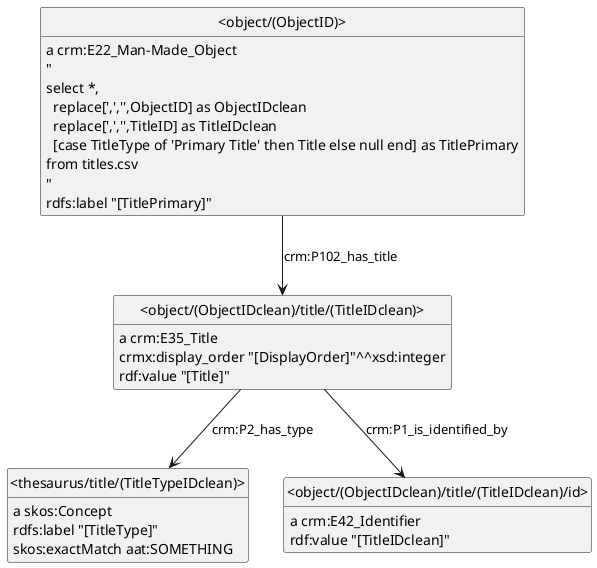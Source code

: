 @startuml
hide empty methods
hide empty attributes
hide circle
skinparam classAttributeIconSize 0
class _object_ObjectID_ as "<object/(ObjectID)>"
_object_ObjectID_ : a crm:E22_Man-Made_Object
class _object_ObjectIDclean_title_TitleIDclean_ as "<object/(ObjectIDclean)/title/(TitleIDclean)>"
_object_ObjectID_ -down-> _object_ObjectIDclean_title_TitleIDclean_ : crm:P102_has_title
_object_ObjectID_ :  "\nselect *, \n  replace[',','',ObjectID] as ObjectIDclean\n  replace[',','',TitleID] as TitleIDclean\n  [case TitleType of 'Primary Title' then Title else null end] as TitlePrimary\nfrom titles.csv\n"
_object_ObjectID_ : rdfs:label "[TitlePrimary]"
class _thesaurus_title_TitleTypeIDclean_ as "<thesaurus/title/(TitleTypeIDclean)>"
_thesaurus_title_TitleTypeIDclean_ : a skos:Concept
_thesaurus_title_TitleTypeIDclean_ : rdfs:label "[TitleType]"
_thesaurus_title_TitleTypeIDclean_ : skos:exactMatch aat:SOMETHING
_object_ObjectIDclean_title_TitleIDclean_ : a crm:E35_Title
_object_ObjectIDclean_title_TitleIDclean_ -down-> _thesaurus_title_TitleTypeIDclean_ : crm:P2_has_type
class _object_ObjectIDclean_title_TitleIDclean_id_ as "<object/(ObjectIDclean)/title/(TitleIDclean)/id>"
_object_ObjectIDclean_title_TitleIDclean_ -down-> _object_ObjectIDclean_title_TitleIDclean_id_ : crm:P1_is_identified_by
_object_ObjectIDclean_title_TitleIDclean_ : crmx:display_order "[DisplayOrder]"^^xsd:integer
_object_ObjectIDclean_title_TitleIDclean_ : rdf:value "[Title]"
_object_ObjectIDclean_title_TitleIDclean_id_ : a crm:E42_Identifier
_object_ObjectIDclean_title_TitleIDclean_id_ : rdf:value "[TitleIDclean]"
@enduml
